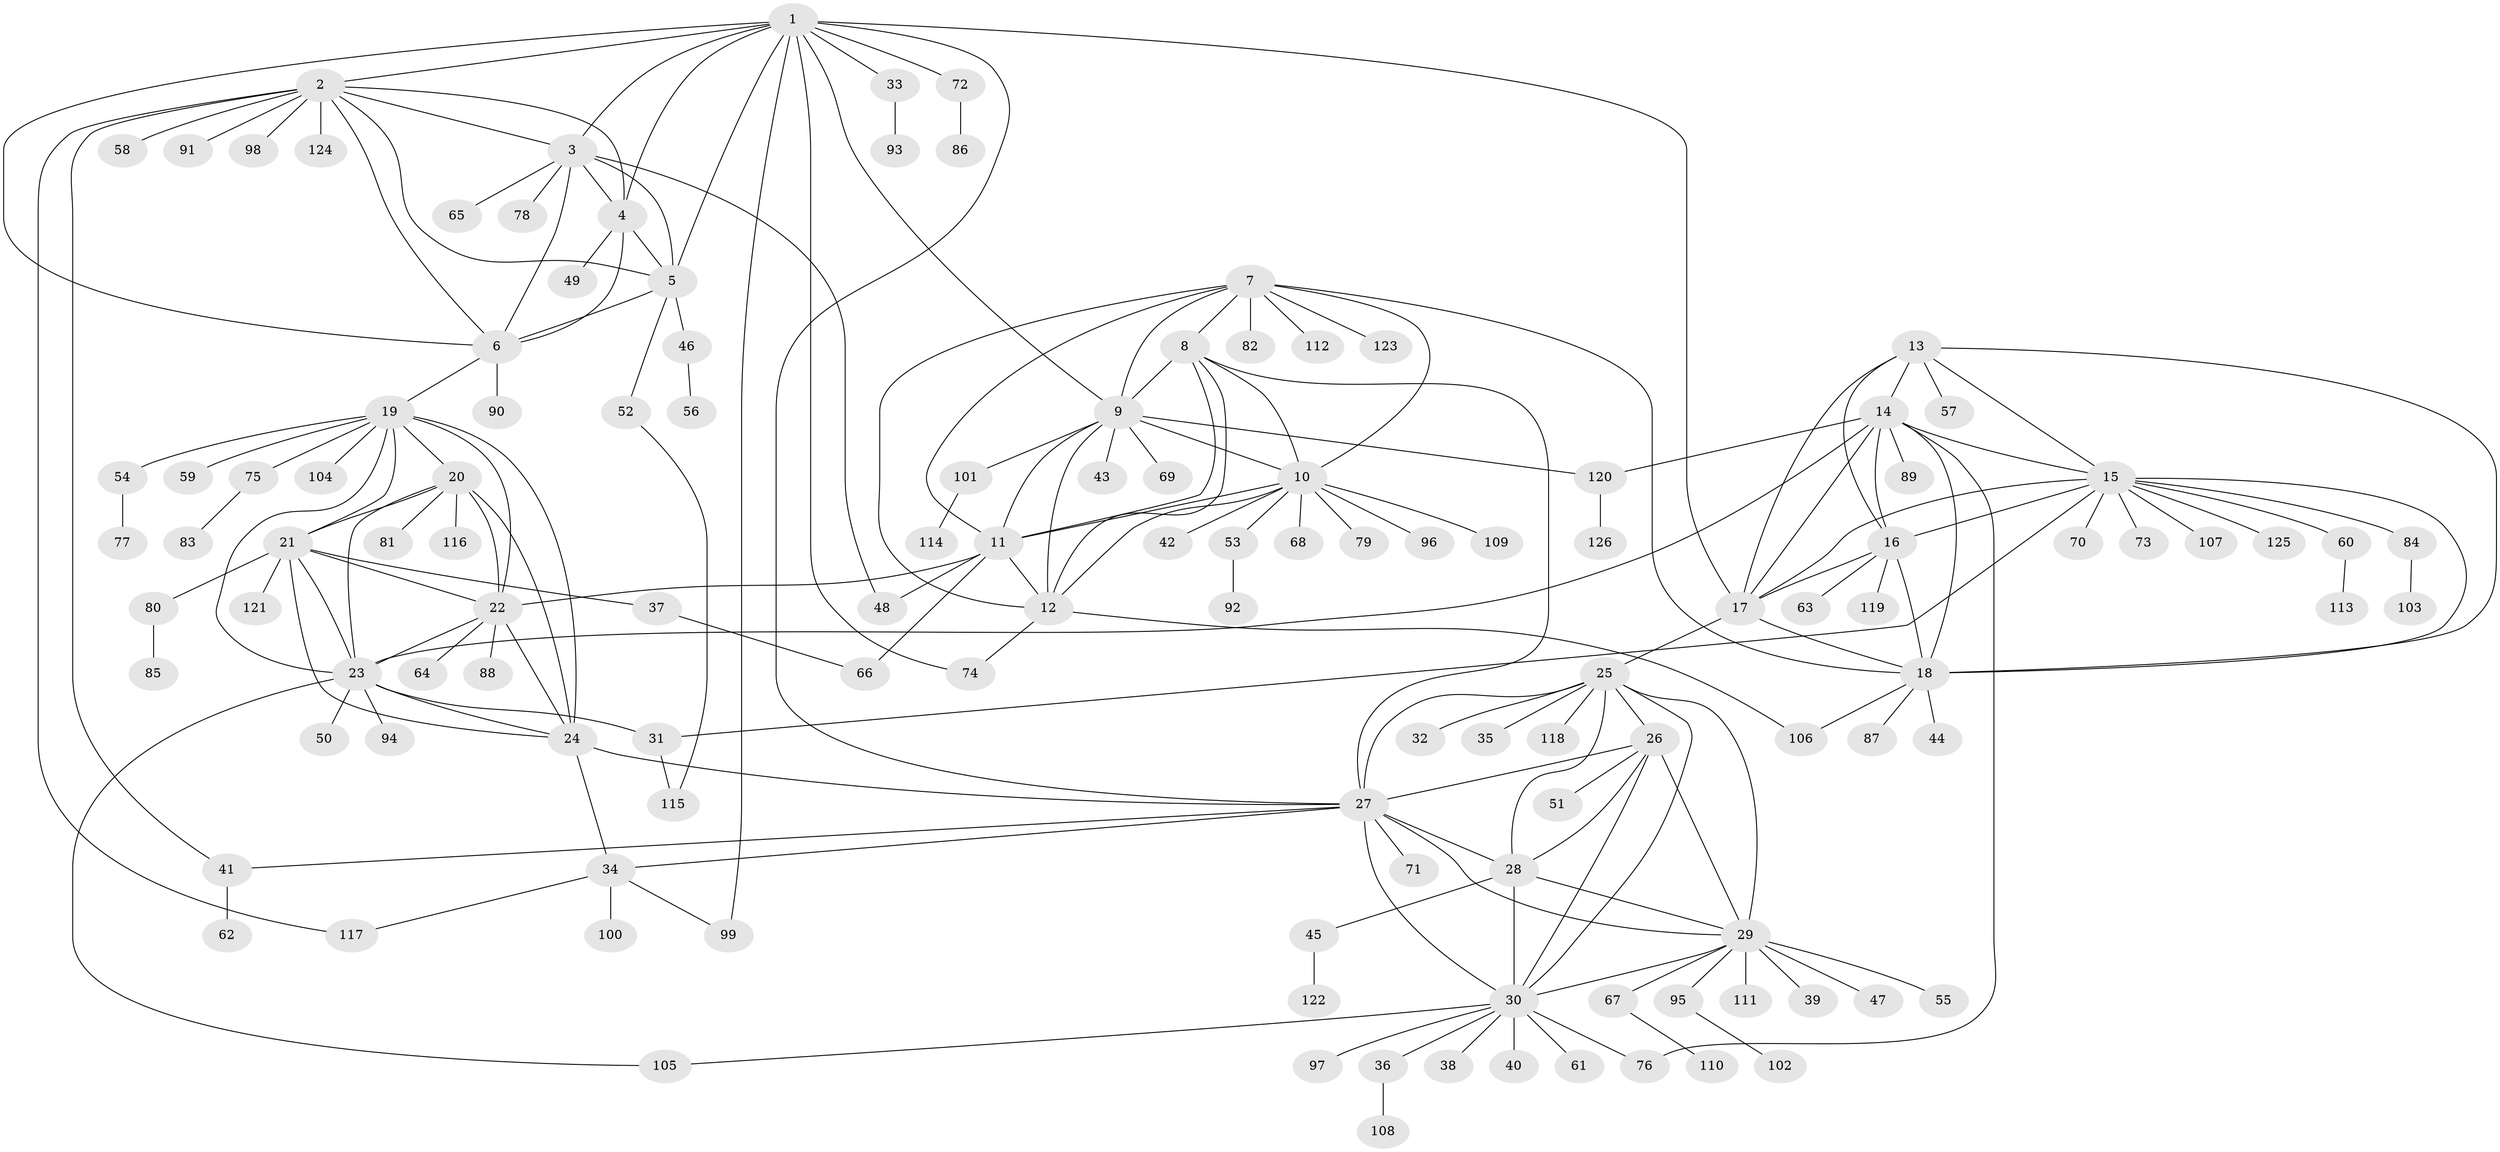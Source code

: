 // coarse degree distribution, {11: 0.03125, 12: 0.03125, 6: 0.041666666666666664, 5: 0.041666666666666664, 7: 0.041666666666666664, 10: 0.03125, 8: 0.020833333333333332, 9: 0.010416666666666666, 3: 0.020833333333333332, 2: 0.13541666666666666, 4: 0.010416666666666666, 1: 0.5833333333333334}
// Generated by graph-tools (version 1.1) at 2025/42/03/06/25 10:42:08]
// undirected, 126 vertices, 194 edges
graph export_dot {
graph [start="1"]
  node [color=gray90,style=filled];
  1;
  2;
  3;
  4;
  5;
  6;
  7;
  8;
  9;
  10;
  11;
  12;
  13;
  14;
  15;
  16;
  17;
  18;
  19;
  20;
  21;
  22;
  23;
  24;
  25;
  26;
  27;
  28;
  29;
  30;
  31;
  32;
  33;
  34;
  35;
  36;
  37;
  38;
  39;
  40;
  41;
  42;
  43;
  44;
  45;
  46;
  47;
  48;
  49;
  50;
  51;
  52;
  53;
  54;
  55;
  56;
  57;
  58;
  59;
  60;
  61;
  62;
  63;
  64;
  65;
  66;
  67;
  68;
  69;
  70;
  71;
  72;
  73;
  74;
  75;
  76;
  77;
  78;
  79;
  80;
  81;
  82;
  83;
  84;
  85;
  86;
  87;
  88;
  89;
  90;
  91;
  92;
  93;
  94;
  95;
  96;
  97;
  98;
  99;
  100;
  101;
  102;
  103;
  104;
  105;
  106;
  107;
  108;
  109;
  110;
  111;
  112;
  113;
  114;
  115;
  116;
  117;
  118;
  119;
  120;
  121;
  122;
  123;
  124;
  125;
  126;
  1 -- 2;
  1 -- 3;
  1 -- 4;
  1 -- 5;
  1 -- 6;
  1 -- 9;
  1 -- 17;
  1 -- 27;
  1 -- 33;
  1 -- 72;
  1 -- 74;
  1 -- 99;
  2 -- 3;
  2 -- 4;
  2 -- 5;
  2 -- 6;
  2 -- 41;
  2 -- 58;
  2 -- 91;
  2 -- 98;
  2 -- 117;
  2 -- 124;
  3 -- 4;
  3 -- 5;
  3 -- 6;
  3 -- 48;
  3 -- 65;
  3 -- 78;
  4 -- 5;
  4 -- 6;
  4 -- 49;
  5 -- 6;
  5 -- 46;
  5 -- 52;
  6 -- 19;
  6 -- 90;
  7 -- 8;
  7 -- 9;
  7 -- 10;
  7 -- 11;
  7 -- 12;
  7 -- 18;
  7 -- 82;
  7 -- 112;
  7 -- 123;
  8 -- 9;
  8 -- 10;
  8 -- 11;
  8 -- 12;
  8 -- 27;
  9 -- 10;
  9 -- 11;
  9 -- 12;
  9 -- 43;
  9 -- 69;
  9 -- 101;
  9 -- 120;
  10 -- 11;
  10 -- 12;
  10 -- 42;
  10 -- 53;
  10 -- 68;
  10 -- 79;
  10 -- 96;
  10 -- 109;
  11 -- 12;
  11 -- 22;
  11 -- 48;
  11 -- 66;
  12 -- 74;
  12 -- 106;
  13 -- 14;
  13 -- 15;
  13 -- 16;
  13 -- 17;
  13 -- 18;
  13 -- 57;
  14 -- 15;
  14 -- 16;
  14 -- 17;
  14 -- 18;
  14 -- 23;
  14 -- 76;
  14 -- 89;
  14 -- 120;
  15 -- 16;
  15 -- 17;
  15 -- 18;
  15 -- 31;
  15 -- 60;
  15 -- 70;
  15 -- 73;
  15 -- 84;
  15 -- 107;
  15 -- 125;
  16 -- 17;
  16 -- 18;
  16 -- 63;
  16 -- 119;
  17 -- 18;
  17 -- 25;
  18 -- 44;
  18 -- 87;
  18 -- 106;
  19 -- 20;
  19 -- 21;
  19 -- 22;
  19 -- 23;
  19 -- 24;
  19 -- 54;
  19 -- 59;
  19 -- 75;
  19 -- 104;
  20 -- 21;
  20 -- 22;
  20 -- 23;
  20 -- 24;
  20 -- 81;
  20 -- 116;
  21 -- 22;
  21 -- 23;
  21 -- 24;
  21 -- 37;
  21 -- 80;
  21 -- 121;
  22 -- 23;
  22 -- 24;
  22 -- 64;
  22 -- 88;
  23 -- 24;
  23 -- 31;
  23 -- 50;
  23 -- 94;
  23 -- 105;
  24 -- 27;
  24 -- 34;
  25 -- 26;
  25 -- 27;
  25 -- 28;
  25 -- 29;
  25 -- 30;
  25 -- 32;
  25 -- 35;
  25 -- 118;
  26 -- 27;
  26 -- 28;
  26 -- 29;
  26 -- 30;
  26 -- 51;
  27 -- 28;
  27 -- 29;
  27 -- 30;
  27 -- 34;
  27 -- 41;
  27 -- 71;
  28 -- 29;
  28 -- 30;
  28 -- 45;
  29 -- 30;
  29 -- 39;
  29 -- 47;
  29 -- 55;
  29 -- 67;
  29 -- 95;
  29 -- 111;
  30 -- 36;
  30 -- 38;
  30 -- 40;
  30 -- 61;
  30 -- 76;
  30 -- 97;
  30 -- 105;
  31 -- 115;
  33 -- 93;
  34 -- 99;
  34 -- 100;
  34 -- 117;
  36 -- 108;
  37 -- 66;
  41 -- 62;
  45 -- 122;
  46 -- 56;
  52 -- 115;
  53 -- 92;
  54 -- 77;
  60 -- 113;
  67 -- 110;
  72 -- 86;
  75 -- 83;
  80 -- 85;
  84 -- 103;
  95 -- 102;
  101 -- 114;
  120 -- 126;
}
